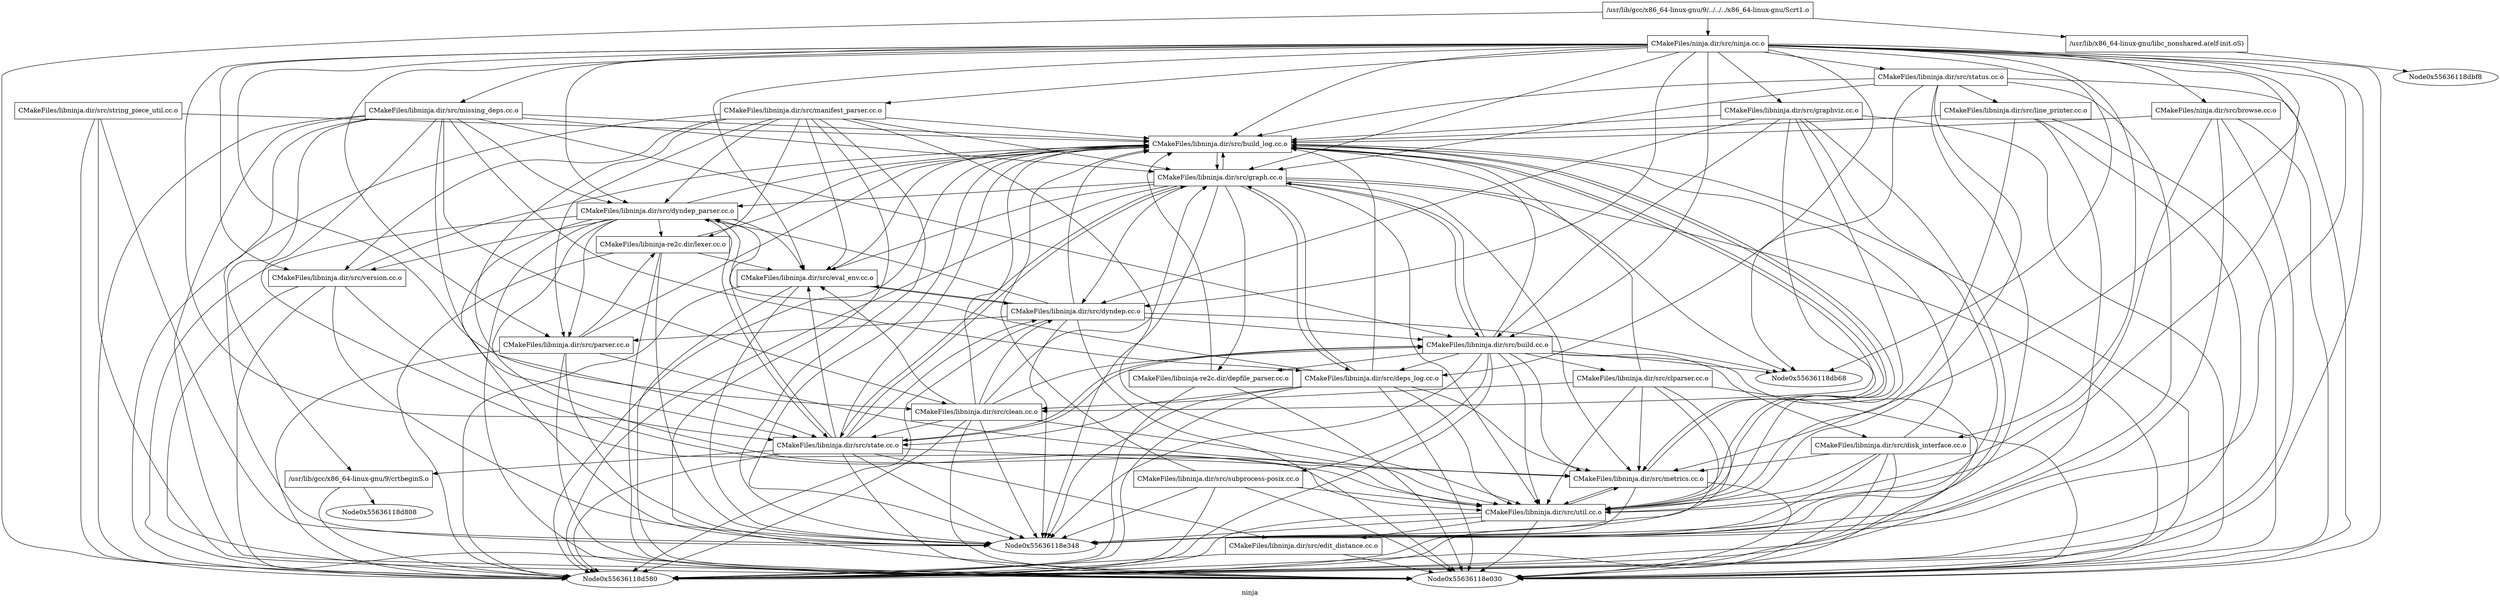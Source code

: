 digraph "ninja" {
	label="ninja";

	Node0x55636118d4f0 [shape=record,label="{/usr/lib/gcc/x86_64-linux-gnu/9/../../../x86_64-linux-gnu/Scrt1.o}"];
	Node0x55636118d4f0 -> Node0x55636118e540;
	Node0x55636118d4f0 -> Node0x55636118d580;
	Node0x55636118d4f0 -> Node0x55636118e468;
	Node0x55636118e588 [shape=record,label="{/usr/lib/gcc/x86_64-linux-gnu/9/crtbeginS.o}"];
	Node0x55636118e588 -> Node0x55636118d808;
	Node0x55636118e588 -> Node0x55636118d580;
	Node0x55636118d538 [shape=record,label="{CMakeFiles/libninja.dir/src/build_log.cc.o}"];
	Node0x55636118d538 -> Node0x55636118de80;
	Node0x55636118d538 -> Node0x55636118e4f8;
	Node0x55636118d538 -> Node0x55636118dfe8;
	Node0x55636118d538 -> Node0x55636118e030;
	Node0x55636118d538 -> Node0x55636118e348;
	Node0x55636118d538 -> Node0x55636118d580;
	Node0x55636118e0c0 [shape=record,label="{CMakeFiles/libninja.dir/src/build.cc.o}"];
	Node0x55636118e0c0 -> Node0x55636118d538;
	Node0x55636118e0c0 -> Node0x55636118dc40;
	Node0x55636118e0c0 -> Node0x55636118db68;
	Node0x55636118e0c0 -> Node0x55636118de38;
	Node0x55636118e0c0 -> Node0x55636118df10;
	Node0x55636118e0c0 -> Node0x55636118de80;
	Node0x55636118e0c0 -> Node0x55636118e4f8;
	Node0x55636118e0c0 -> Node0x55636118e5d0;
	Node0x55636118e0c0 -> Node0x55636118dfe8;
	Node0x55636118e0c0 -> Node0x55636118e660;
	Node0x55636118e0c0 -> Node0x55636118e108;
	Node0x55636118e0c0 -> Node0x55636118e030;
	Node0x55636118e0c0 -> Node0x55636118e348;
	Node0x55636118e0c0 -> Node0x55636118d580;
	Node0x55636118e300 [shape=record,label="{CMakeFiles/libninja.dir/src/clean.cc.o}"];
	Node0x55636118e300 -> Node0x55636118d538;
	Node0x55636118e300 -> Node0x55636118e0c0;
	Node0x55636118e300 -> Node0x55636118e198;
	Node0x55636118e300 -> Node0x55636118d4a8;
	Node0x55636118e300 -> Node0x55636118de80;
	Node0x55636118e300 -> Node0x55636118e5d0;
	Node0x55636118e300 -> Node0x55636118dfe8;
	Node0x55636118e300 -> Node0x55636118e030;
	Node0x55636118e300 -> Node0x55636118e348;
	Node0x55636118e300 -> Node0x55636118d580;
	Node0x55636118dc40 [shape=record,label="{CMakeFiles/libninja.dir/src/clparser.cc.o}"];
	Node0x55636118dc40 -> Node0x55636118d538;
	Node0x55636118dc40 -> Node0x55636118e300;
	Node0x55636118dc40 -> Node0x55636118e4f8;
	Node0x55636118dc40 -> Node0x55636118dfe8;
	Node0x55636118dc40 -> Node0x55636118e030;
	Node0x55636118dc40 -> Node0x55636118e348;
	Node0x55636118dc40 -> Node0x55636118d580;
	Node0x55636118e198 [shape=record,label="{CMakeFiles/libninja.dir/src/dyndep.cc.o}"];
	Node0x55636118e198 -> Node0x55636118d538;
	Node0x55636118e198 -> Node0x55636118e0c0;
	Node0x55636118e198 -> Node0x55636118e2b8;
	Node0x55636118e198 -> Node0x55636118db68;
	Node0x55636118e198 -> Node0x55636118d4a8;
	Node0x55636118e198 -> Node0x55636118e078;
	Node0x55636118e198 -> Node0x55636118e030;
	Node0x55636118e198 -> Node0x55636118e348;
	Node0x55636118e198 -> Node0x55636118d580;
	Node0x55636118e2b8 [shape=record,label="{CMakeFiles/libninja.dir/src/dyndep_parser.cc.o}"];
	Node0x55636118e2b8 -> Node0x55636118d538;
	Node0x55636118e2b8 -> Node0x55636118d4a8;
	Node0x55636118e2b8 -> Node0x55636118e078;
	Node0x55636118e2b8 -> Node0x55636118e5d0;
	Node0x55636118e2b8 -> Node0x55636118dfe8;
	Node0x55636118e2b8 -> Node0x55636118d610;
	Node0x55636118e2b8 -> Node0x55636118d5c8;
	Node0x55636118e2b8 -> Node0x55636118e030;
	Node0x55636118e2b8 -> Node0x55636118e348;
	Node0x55636118e2b8 -> Node0x55636118d580;
	Node0x55636118de38 [shape=record,label="{CMakeFiles/libninja.dir/src/deps_log.cc.o}"];
	Node0x55636118de38 -> Node0x55636118d538;
	Node0x55636118de38 -> Node0x55636118e2b8;
	Node0x55636118de38 -> Node0x55636118de80;
	Node0x55636118de38 -> Node0x55636118e4f8;
	Node0x55636118de38 -> Node0x55636118e5d0;
	Node0x55636118de38 -> Node0x55636118dfe8;
	Node0x55636118de38 -> Node0x55636118e030;
	Node0x55636118de38 -> Node0x55636118e348;
	Node0x55636118de38 -> Node0x55636118d580;
	Node0x55636118df10 [shape=record,label="{CMakeFiles/libninja.dir/src/disk_interface.cc.o}"];
	Node0x55636118df10 -> Node0x55636118d538;
	Node0x55636118df10 -> Node0x55636118e4f8;
	Node0x55636118df10 -> Node0x55636118dfe8;
	Node0x55636118df10 -> Node0x55636118e030;
	Node0x55636118df10 -> Node0x55636118e348;
	Node0x55636118df10 -> Node0x55636118d580;
	Node0x55636118d850 [shape=record,label="{CMakeFiles/libninja.dir/src/edit_distance.cc.o}"];
	Node0x55636118d850 -> Node0x55636118e030;
	Node0x55636118d850 -> Node0x55636118d580;
	Node0x55636118d4a8 [shape=record,label="{CMakeFiles/libninja.dir/src/eval_env.cc.o}"];
	Node0x55636118d4a8 -> Node0x55636118d538;
	Node0x55636118d4a8 -> Node0x55636118e198;
	Node0x55636118d4a8 -> Node0x55636118e030;
	Node0x55636118d4a8 -> Node0x55636118e348;
	Node0x55636118d4a8 -> Node0x55636118d580;
	Node0x55636118de80 [shape=record,label="{CMakeFiles/libninja.dir/src/graph.cc.o}"];
	Node0x55636118de80 -> Node0x55636118d538;
	Node0x55636118de80 -> Node0x55636118e0c0;
	Node0x55636118de80 -> Node0x55636118e198;
	Node0x55636118de80 -> Node0x55636118e2b8;
	Node0x55636118de80 -> Node0x55636118db68;
	Node0x55636118de80 -> Node0x55636118de38;
	Node0x55636118de80 -> Node0x55636118d4a8;
	Node0x55636118de80 -> Node0x55636118e4f8;
	Node0x55636118de80 -> Node0x55636118e5d0;
	Node0x55636118de80 -> Node0x55636118dfe8;
	Node0x55636118de80 -> Node0x55636118e108;
	Node0x55636118de80 -> Node0x55636118e030;
	Node0x55636118de80 -> Node0x55636118e348;
	Node0x55636118de80 -> Node0x55636118d580;
	Node0x55636118d7c0 [shape=record,label="{CMakeFiles/libninja.dir/src/graphviz.cc.o}"];
	Node0x55636118d7c0 -> Node0x55636118d538;
	Node0x55636118d7c0 -> Node0x55636118e0c0;
	Node0x55636118d7c0 -> Node0x55636118e300;
	Node0x55636118d7c0 -> Node0x55636118e198;
	Node0x55636118d7c0 -> Node0x55636118dfe8;
	Node0x55636118d7c0 -> Node0x55636118e030;
	Node0x55636118d7c0 -> Node0x55636118e348;
	Node0x55636118d7c0 -> Node0x55636118d580;
	Node0x55636118e3d8 [shape=record,label="{CMakeFiles/libninja.dir/src/line_printer.cc.o}"];
	Node0x55636118e3d8 -> Node0x55636118d538;
	Node0x55636118e3d8 -> Node0x55636118dfe8;
	Node0x55636118e3d8 -> Node0x55636118e030;
	Node0x55636118e3d8 -> Node0x55636118e348;
	Node0x55636118e3d8 -> Node0x55636118d580;
	Node0x55636118dec8 [shape=record,label="{CMakeFiles/libninja.dir/src/manifest_parser.cc.o}"];
	Node0x55636118dec8 -> Node0x55636118d538;
	Node0x55636118dec8 -> Node0x55636118e2b8;
	Node0x55636118dec8 -> Node0x55636118d4a8;
	Node0x55636118dec8 -> Node0x55636118de80;
	Node0x55636118dec8 -> Node0x55636118e078;
	Node0x55636118dec8 -> Node0x55636118e5d0;
	Node0x55636118dec8 -> Node0x55636118dfe8;
	Node0x55636118dec8 -> Node0x55636118d610;
	Node0x55636118dec8 -> Node0x55636118d5c8;
	Node0x55636118dec8 -> Node0x55636118e030;
	Node0x55636118dec8 -> Node0x55636118e348;
	Node0x55636118dec8 -> Node0x55636118d580;
	Node0x55636118e4f8 [shape=record,label="{CMakeFiles/libninja.dir/src/metrics.cc.o}"];
	Node0x55636118e4f8 -> Node0x55636118d538;
	Node0x55636118e4f8 -> Node0x55636118dfe8;
	Node0x55636118e4f8 -> Node0x55636118e030;
	Node0x55636118e4f8 -> Node0x55636118d580;
	Node0x55636118d928 [shape=record,label="{CMakeFiles/libninja.dir/src/missing_deps.cc.o}"];
	Node0x55636118d928 -> Node0x55636118e588;
	Node0x55636118d928 -> Node0x55636118d538;
	Node0x55636118d928 -> Node0x55636118e0c0;
	Node0x55636118d928 -> Node0x55636118e300;
	Node0x55636118d928 -> Node0x55636118e2b8;
	Node0x55636118d928 -> Node0x55636118de38;
	Node0x55636118d928 -> Node0x55636118de80;
	Node0x55636118d928 -> Node0x55636118e5d0;
	Node0x55636118d928 -> Node0x55636118dfe8;
	Node0x55636118d928 -> Node0x55636118e030;
	Node0x55636118d928 -> Node0x55636118e348;
	Node0x55636118d928 -> Node0x55636118d580;
	Node0x55636118e078 [shape=record,label="{CMakeFiles/libninja.dir/src/parser.cc.o}"];
	Node0x55636118e078 -> Node0x55636118d538;
	Node0x55636118e078 -> Node0x55636118e4f8;
	Node0x55636118e078 -> Node0x55636118d5c8;
	Node0x55636118e078 -> Node0x55636118e030;
	Node0x55636118e078 -> Node0x55636118e348;
	Node0x55636118e078 -> Node0x55636118d580;
	Node0x55636118e5d0 [shape=record,label="{CMakeFiles/libninja.dir/src/state.cc.o}"];
	Node0x55636118e5d0 -> Node0x55636118e588;
	Node0x55636118e5d0 -> Node0x55636118d538;
	Node0x55636118e5d0 -> Node0x55636118e0c0;
	Node0x55636118e5d0 -> Node0x55636118e198;
	Node0x55636118e5d0 -> Node0x55636118e2b8;
	Node0x55636118e5d0 -> Node0x55636118d850;
	Node0x55636118e5d0 -> Node0x55636118d4a8;
	Node0x55636118e5d0 -> Node0x55636118de80;
	Node0x55636118e5d0 -> Node0x55636118e4f8;
	Node0x55636118e5d0 -> Node0x55636118e030;
	Node0x55636118e5d0 -> Node0x55636118e348;
	Node0x55636118e5d0 -> Node0x55636118d580;
	Node0x55636118dcd0 [shape=record,label="{CMakeFiles/libninja.dir/src/status.cc.o}"];
	Node0x55636118dcd0 -> Node0x55636118d538;
	Node0x55636118dcd0 -> Node0x55636118db68;
	Node0x55636118dcd0 -> Node0x55636118de80;
	Node0x55636118dcd0 -> Node0x55636118e3d8;
	Node0x55636118dcd0 -> Node0x55636118dfe8;
	Node0x55636118dcd0 -> Node0x55636118e030;
	Node0x55636118dcd0 -> Node0x55636118e348;
	Node0x55636118dcd0 -> Node0x55636118d580;
	Node0x55636118e270 [shape=record,label="{CMakeFiles/libninja.dir/src/string_piece_util.cc.o}"];
	Node0x55636118e270 -> Node0x55636118d538;
	Node0x55636118e270 -> Node0x55636118e030;
	Node0x55636118e270 -> Node0x55636118e348;
	Node0x55636118e270 -> Node0x55636118d580;
	Node0x55636118dfe8 [shape=record,label="{CMakeFiles/libninja.dir/src/util.cc.o}"];
	Node0x55636118dfe8 -> Node0x55636118d538;
	Node0x55636118dfe8 -> Node0x55636118d850;
	Node0x55636118dfe8 -> Node0x55636118e4f8;
	Node0x55636118dfe8 -> Node0x55636118e030;
	Node0x55636118dfe8 -> Node0x55636118e348;
	Node0x55636118dfe8 -> Node0x55636118d580;
	Node0x55636118d610 [shape=record,label="{CMakeFiles/libninja.dir/src/version.cc.o}"];
	Node0x55636118d610 -> Node0x55636118d538;
	Node0x55636118d610 -> Node0x55636118dfe8;
	Node0x55636118d610 -> Node0x55636118e030;
	Node0x55636118d610 -> Node0x55636118e348;
	Node0x55636118d610 -> Node0x55636118d580;
	Node0x55636118e660 [shape=record,label="{CMakeFiles/libninja.dir/src/subprocess-posix.cc.o}"];
	Node0x55636118e660 -> Node0x55636118d538;
	Node0x55636118e660 -> Node0x55636118dfe8;
	Node0x55636118e660 -> Node0x55636118e030;
	Node0x55636118e660 -> Node0x55636118e348;
	Node0x55636118e660 -> Node0x55636118d580;
	Node0x55636118e108 [shape=record,label="{CMakeFiles/libninja-re2c.dir/depfile_parser.cc.o}"];
	Node0x55636118e108 -> Node0x55636118d538;
	Node0x55636118e108 -> Node0x55636118e030;
	Node0x55636118e108 -> Node0x55636118d580;
	Node0x55636118d5c8 [shape=record,label="{CMakeFiles/libninja-re2c.dir/lexer.cc.o}"];
	Node0x55636118d5c8 -> Node0x55636118d538;
	Node0x55636118d5c8 -> Node0x55636118d4a8;
	Node0x55636118d5c8 -> Node0x55636118e030;
	Node0x55636118d5c8 -> Node0x55636118e348;
	Node0x55636118d5c8 -> Node0x55636118d580;
	Node0x55636118e540 [shape=record,label="{CMakeFiles/ninja.dir/src/ninja.cc.o}"];
	Node0x55636118e540 -> Node0x55636118d538;
	Node0x55636118e540 -> Node0x55636118e0c0;
	Node0x55636118e540 -> Node0x55636118e300;
	Node0x55636118e540 -> Node0x55636118e198;
	Node0x55636118e540 -> Node0x55636118e2b8;
	Node0x55636118e540 -> Node0x55636118db68;
	Node0x55636118e540 -> Node0x55636118de38;
	Node0x55636118e540 -> Node0x55636118df10;
	Node0x55636118e540 -> Node0x55636118d4a8;
	Node0x55636118e540 -> Node0x55636118de80;
	Node0x55636118e540 -> Node0x55636118d7c0;
	Node0x55636118e540 -> Node0x55636118dec8;
	Node0x55636118e540 -> Node0x55636118e4f8;
	Node0x55636118e540 -> Node0x55636118d928;
	Node0x55636118e540 -> Node0x55636118e078;
	Node0x55636118e540 -> Node0x55636118e5d0;
	Node0x55636118e540 -> Node0x55636118dcd0;
	Node0x55636118e540 -> Node0x55636118dfe8;
	Node0x55636118e540 -> Node0x55636118d610;
	Node0x55636118e540 -> Node0x55636118da00;
	Node0x55636118e540 -> Node0x55636118e030;
	Node0x55636118e540 -> Node0x55636118e348;
	Node0x55636118e540 -> Node0x55636118d580;
	Node0x55636118da00 [shape=record,label="{CMakeFiles/ninja.dir/src/browse.cc.o}"];
	Node0x55636118da00 -> Node0x55636118d538;
	Node0x55636118da00 -> Node0x55636118dfe8;
	Node0x55636118da00 -> Node0x55636118e030;
	Node0x55636118da00 -> Node0x55636118e348;
	Node0x55636118da00 -> Node0x55636118d580;
	Node0x55636118e468 [shape=record,label="{/usr/lib/x86_64-linux-gnu/libc_nonshared.a(elf-init.oS)}"];
	Node0x55636118e468 -> Node0x55636118dbf8;
}
